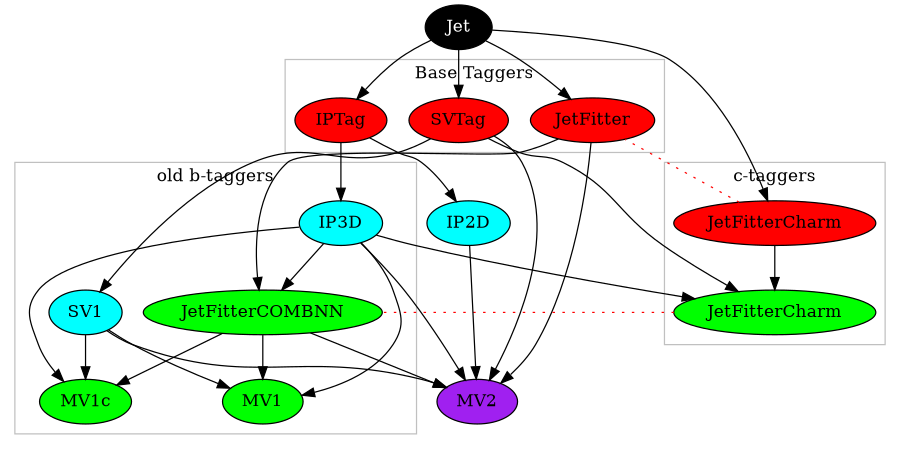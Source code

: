 digraph g { 

graph [size = "6, 6"]
jet  [label="Jet", fontcolor=white, style=filled, fillcolor=black]; 

subgraph cluster_0{ 
rank=same
label="Base Taggers"
color=gray
iptag      [label="IPTag"     , style=filled, fillcolor=red]
svtag      [label="SVTag"       , style=filled, fillcolor=red]
jetfitter  [label="JetFitter" , style=filled, fillcolor=red]
}			
jet -> iptag
jet -> svtag
jet -> jetfitter

ip3d    [ label="IP3D"   , style=filled, fillcolor = cyan]
sv1     [ label="SV1"    , style=filled, fillcolor = cyan]

combnn  [ label="JetFitterCOMBNN" , style=filled, fillcolor = green]
iptag -> ip3d        [weight=1]
//iptag -> ip2d	     [weight=1]
svtag -> sv1	     [weight=1]
jetfitter -> combnn  [weight=1]
ip3d -> combnn       [weight=1]

mv1     [ label="MV1" , style=filled, fillcolor=green   ] 

subgraph cluster_1 { 
label="old b-taggers"
color=gray
ip3d -> mv1
sv1 -> mv1
combnn -> mv1

// ----- mv1c
mv1c  [ label="MV1c" , style=filled, fillcolor=green   ] 
ip3d -> mv1c
sv1 -> mv1c
combnn -> mv1c
}

// ------- jet fitter charm -------

subgraph cluster_2 { 
label="c-taggers"
color=gray
jfc [ label="JetFitterCharm" , style=filled, fillcolor=red   ]
jfcnn [ label="JetFitterCharm" , style=filled, fillcolor=green   ]

}
jet -> jfc       [weight=0]

jfc -> jfcnn	 [weight=0]
ip3d -> jfcnn	 [weight=0]
svtag -> jfcnn   [weight=0]

// ------- similarities -----------

jfc -> jetfitter [weight = 0, style=dotted, arrowhead=none, color=red]
jfcnn -> combnn  [weight = 0, style=dotted, arrowhead=none, color=red]
//mv1 -> mv3       [weight = 0, style=dotted, arrowhead=none, color=red]

// ------- MV3 -----------

mv3     [ label="MV2" , style=filled, fillcolor=purple   ]

ip2d    [ label="IP2D"   , style=filled, fillcolor = cyan]
iptag -> ip2d	     [weight=1]

ip3d -> mv3        [weight=1]
ip2d -> mv3	   [weight=1]
svtag -> mv3	   [weight=1]
sv1 -> mv3	   [weight=1]
jetfitter -> mv3   [weight=1]
combnn -> mv3      [weight=1]

}